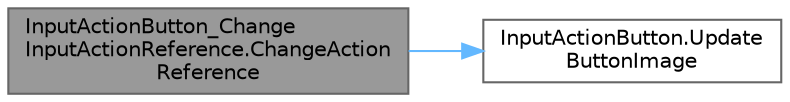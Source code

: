 digraph "InputActionButton_ChangeInputActionReference.ChangeActionReference"
{
 // LATEX_PDF_SIZE
  bgcolor="transparent";
  edge [fontname=Helvetica,fontsize=10,labelfontname=Helvetica,labelfontsize=10];
  node [fontname=Helvetica,fontsize=10,shape=box,height=0.2,width=0.4];
  rankdir="LR";
  Node1 [id="Node000001",label="InputActionButton_Change\lInputActionReference.ChangeAction\lReference",height=0.2,width=0.4,color="gray40", fillcolor="grey60", style="filled", fontcolor="black",tooltip=" "];
  Node1 -> Node2 [id="edge1_Node000001_Node000002",color="steelblue1",style="solid",tooltip=" "];
  Node2 [id="Node000002",label="InputActionButton.Update\lButtonImage",height=0.2,width=0.4,color="grey40", fillcolor="white", style="filled",URL="$class_input_action_button.html#a594bdf42edfa4eb5ba8c4bfa6fef33a6",tooltip=" "];
}
